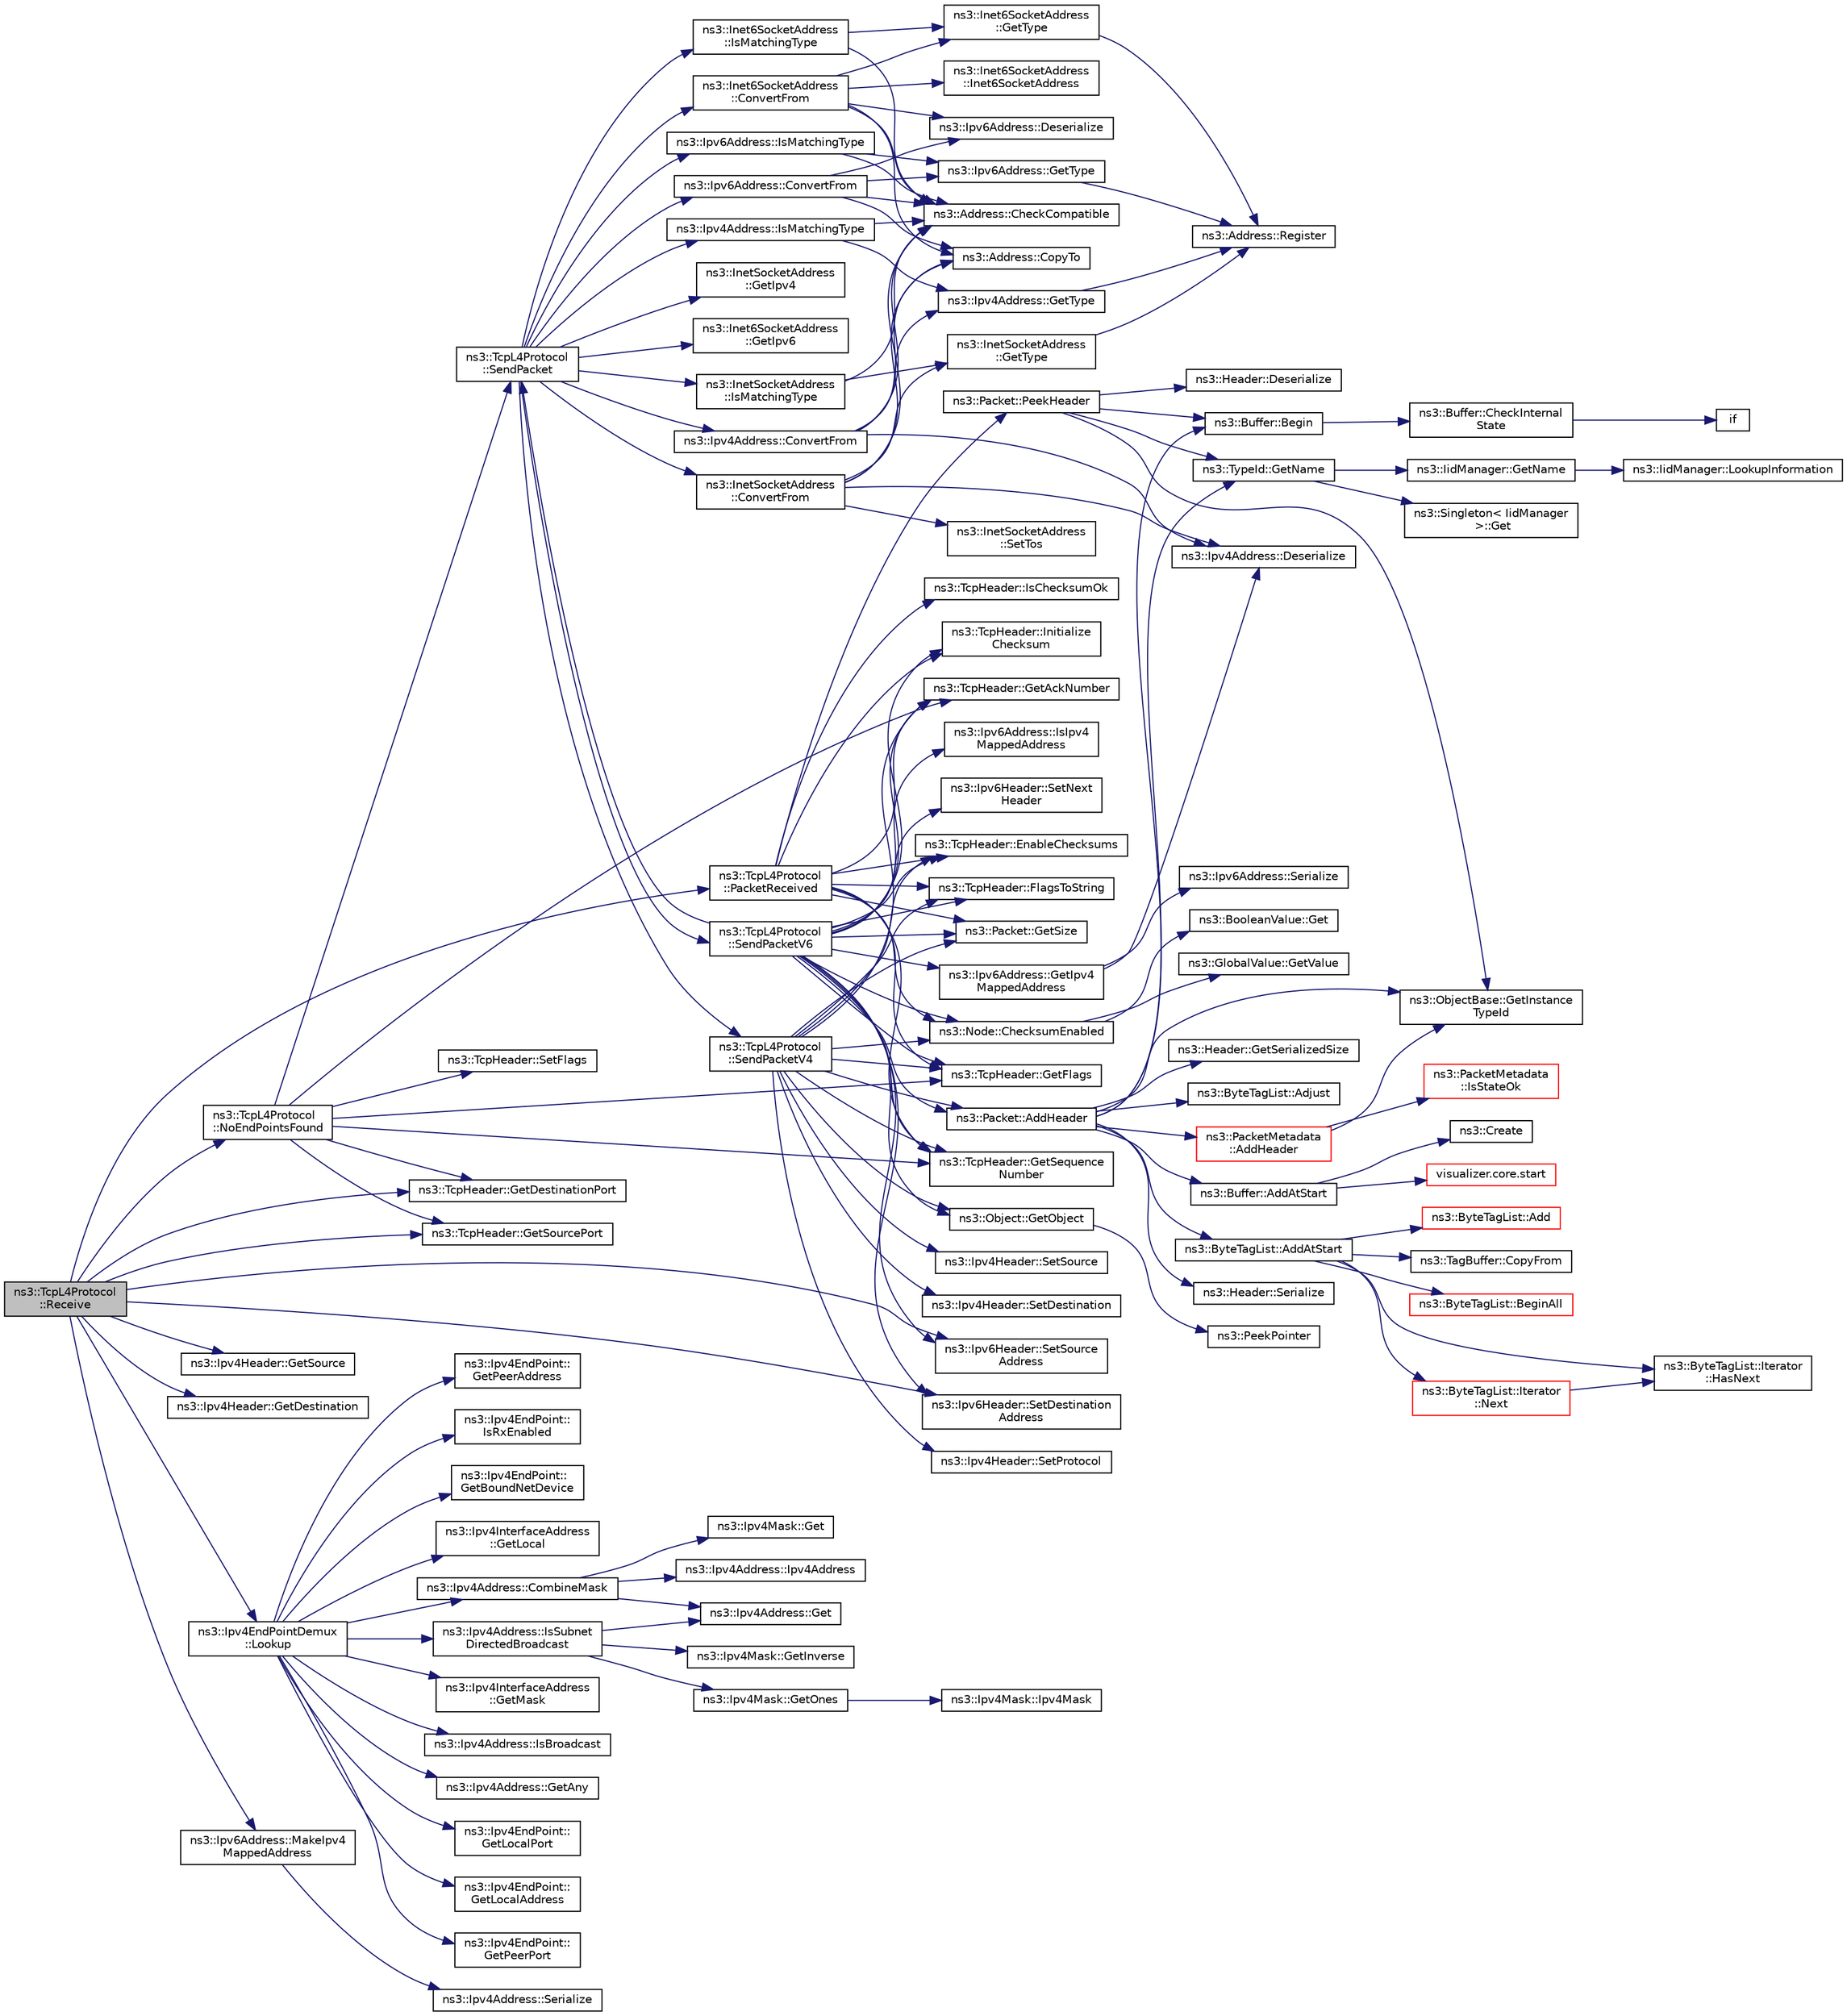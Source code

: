 digraph "ns3::TcpL4Protocol::Receive"
{
  edge [fontname="Helvetica",fontsize="10",labelfontname="Helvetica",labelfontsize="10"];
  node [fontname="Helvetica",fontsize="10",shape=record];
  rankdir="LR";
  Node1 [label="ns3::TcpL4Protocol\l::Receive",height=0.2,width=0.4,color="black", fillcolor="grey75", style="filled", fontcolor="black"];
  Node1 -> Node2 [color="midnightblue",fontsize="10",style="solid"];
  Node2 [label="ns3::TcpL4Protocol\l::PacketReceived",height=0.2,width=0.4,color="black", fillcolor="white", style="filled",URL="$df/dc9/classns3_1_1TcpL4Protocol.html#a3ff49ecbf02516282f7b8158819f432b",tooltip="Get the tcp header of the incoming packet and checks its checksum if needed. "];
  Node2 -> Node3 [color="midnightblue",fontsize="10",style="solid"];
  Node3 [label="ns3::Node::ChecksumEnabled",height=0.2,width=0.4,color="black", fillcolor="white", style="filled",URL="$dd/ded/classns3_1_1Node.html#a0515bfe9a3aeb6605d657ba855699815"];
  Node3 -> Node4 [color="midnightblue",fontsize="10",style="solid"];
  Node4 [label="ns3::GlobalValue::GetValue",height=0.2,width=0.4,color="black", fillcolor="white", style="filled",URL="$dc/d02/classns3_1_1GlobalValue.html#aa33773cb952ba3c285a03ae2c4769b84"];
  Node3 -> Node5 [color="midnightblue",fontsize="10",style="solid"];
  Node5 [label="ns3::BooleanValue::Get",height=0.2,width=0.4,color="black", fillcolor="white", style="filled",URL="$d5/d0c/classns3_1_1BooleanValue.html#a15d5d96abfd11676964f40859442ec12"];
  Node2 -> Node6 [color="midnightblue",fontsize="10",style="solid"];
  Node6 [label="ns3::TcpHeader::EnableChecksums",height=0.2,width=0.4,color="black", fillcolor="white", style="filled",URL="$d0/d46/classns3_1_1TcpHeader.html#adee6d50bbaaec31bd22e29a5cbf93ef8",tooltip="Enable checksum calculation for TCP. "];
  Node2 -> Node7 [color="midnightblue",fontsize="10",style="solid"];
  Node7 [label="ns3::TcpHeader::Initialize\lChecksum",height=0.2,width=0.4,color="black", fillcolor="white", style="filled",URL="$d0/d46/classns3_1_1TcpHeader.html#a7fad3c01c249e266ae3f447431661aac",tooltip="Initialize the TCP checksum. "];
  Node2 -> Node8 [color="midnightblue",fontsize="10",style="solid"];
  Node8 [label="ns3::Packet::PeekHeader",height=0.2,width=0.4,color="black", fillcolor="white", style="filled",URL="$dd/d7a/classns3_1_1Packet.html#aadc63487bea70945c418f4c3e9b81964",tooltip="Deserialize but does not remove the header from the internal buffer. s This method invokes Header::De..."];
  Node8 -> Node9 [color="midnightblue",fontsize="10",style="solid"];
  Node9 [label="ns3::Header::Deserialize",height=0.2,width=0.4,color="black", fillcolor="white", style="filled",URL="$d6/dae/classns3_1_1Header.html#a78be9400bb66b2a8543606f395ef5396"];
  Node8 -> Node10 [color="midnightblue",fontsize="10",style="solid"];
  Node10 [label="ns3::Buffer::Begin",height=0.2,width=0.4,color="black", fillcolor="white", style="filled",URL="$da/d85/classns3_1_1Buffer.html#a893d4bf50df13e730b6cd0fda91b967f"];
  Node10 -> Node11 [color="midnightblue",fontsize="10",style="solid"];
  Node11 [label="ns3::Buffer::CheckInternal\lState",height=0.2,width=0.4,color="black", fillcolor="white", style="filled",URL="$da/d85/classns3_1_1Buffer.html#a6202ce7f1ecc1fc7a14cc13017375d14",tooltip="Checks the internal buffer structures consistency. "];
  Node11 -> Node12 [color="midnightblue",fontsize="10",style="solid"];
  Node12 [label="if",height=0.2,width=0.4,color="black", fillcolor="white", style="filled",URL="$d8/d0e/loss__ITU1238_8m.html#a419d895abe1313c35fa353c93802647e"];
  Node8 -> Node13 [color="midnightblue",fontsize="10",style="solid"];
  Node13 [label="ns3::ObjectBase::GetInstance\lTypeId",height=0.2,width=0.4,color="black", fillcolor="white", style="filled",URL="$d2/dac/classns3_1_1ObjectBase.html#abe5b43a6f5b99a92a4c3122db31f06fb"];
  Node8 -> Node14 [color="midnightblue",fontsize="10",style="solid"];
  Node14 [label="ns3::TypeId::GetName",height=0.2,width=0.4,color="black", fillcolor="white", style="filled",URL="$d6/d11/classns3_1_1TypeId.html#aa3c41c79ae428b3cb396a9c6bb3ef314"];
  Node14 -> Node15 [color="midnightblue",fontsize="10",style="solid"];
  Node15 [label="ns3::Singleton\< IidManager\l \>::Get",height=0.2,width=0.4,color="black", fillcolor="white", style="filled",URL="$d8/d77/classns3_1_1Singleton.html#a80a2cd3c25a27ea72add7a9f7a141ffa"];
  Node14 -> Node16 [color="midnightblue",fontsize="10",style="solid"];
  Node16 [label="ns3::IidManager::GetName",height=0.2,width=0.4,color="black", fillcolor="white", style="filled",URL="$d4/d1c/classns3_1_1IidManager.html#a5d68d0f0f44594dcdec239dbdb5bf53c"];
  Node16 -> Node17 [color="midnightblue",fontsize="10",style="solid"];
  Node17 [label="ns3::IidManager::LookupInformation",height=0.2,width=0.4,color="black", fillcolor="white", style="filled",URL="$d4/d1c/classns3_1_1IidManager.html#a6b1f4ba2815dba27a377e8a8db2384cf"];
  Node2 -> Node18 [color="midnightblue",fontsize="10",style="solid"];
  Node18 [label="ns3::TcpHeader::GetSequence\lNumber",height=0.2,width=0.4,color="black", fillcolor="white", style="filled",URL="$d0/d46/classns3_1_1TcpHeader.html#a1081077eaf9bc64e9af909cebd128ae5",tooltip="Get the sequence number. "];
  Node2 -> Node19 [color="midnightblue",fontsize="10",style="solid"];
  Node19 [label="ns3::TcpHeader::GetAckNumber",height=0.2,width=0.4,color="black", fillcolor="white", style="filled",URL="$d0/d46/classns3_1_1TcpHeader.html#a76e832a86b88ffd2f23c2e246b8fa0f3",tooltip="Get the ACK number. "];
  Node2 -> Node20 [color="midnightblue",fontsize="10",style="solid"];
  Node20 [label="ns3::TcpHeader::FlagsToString",height=0.2,width=0.4,color="black", fillcolor="white", style="filled",URL="$d0/d46/classns3_1_1TcpHeader.html#aaaa261ca12b0fb50e45c7083cec88cff",tooltip="Converts an integer into a human readable list of Tcp flags. "];
  Node2 -> Node21 [color="midnightblue",fontsize="10",style="solid"];
  Node21 [label="ns3::TcpHeader::GetFlags",height=0.2,width=0.4,color="black", fillcolor="white", style="filled",URL="$d0/d46/classns3_1_1TcpHeader.html#a0d04c5620ee147d4e01d56b9530e8db1",tooltip="Get the flags. "];
  Node2 -> Node22 [color="midnightblue",fontsize="10",style="solid"];
  Node22 [label="ns3::Packet::GetSize",height=0.2,width=0.4,color="black", fillcolor="white", style="filled",URL="$dd/d7a/classns3_1_1Packet.html#a462855c9929954d4301a4edfe55f4f1c",tooltip="Returns the the size in bytes of the packet (including the zero-filled initial payload). "];
  Node2 -> Node23 [color="midnightblue",fontsize="10",style="solid"];
  Node23 [label="ns3::TcpHeader::IsChecksumOk",height=0.2,width=0.4,color="black", fillcolor="white", style="filled",URL="$d0/d46/classns3_1_1TcpHeader.html#a45ea6727fb985b78bc8e56969d208b5e",tooltip="Is the TCP checksum correct ? "];
  Node1 -> Node24 [color="midnightblue",fontsize="10",style="solid"];
  Node24 [label="ns3::Ipv4Header::GetSource",height=0.2,width=0.4,color="black", fillcolor="white", style="filled",URL="$d9/df1/classns3_1_1Ipv4Header.html#a350174921bb065f8f0e580d8b1dd4433"];
  Node1 -> Node25 [color="midnightblue",fontsize="10",style="solid"];
  Node25 [label="ns3::Ipv4Header::GetDestination",height=0.2,width=0.4,color="black", fillcolor="white", style="filled",URL="$d9/df1/classns3_1_1Ipv4Header.html#a6723c42237bab47f74dd3a0123a9c6d1"];
  Node1 -> Node26 [color="midnightblue",fontsize="10",style="solid"];
  Node26 [label="ns3::Ipv4EndPointDemux\l::Lookup",height=0.2,width=0.4,color="black", fillcolor="white", style="filled",URL="$d0/d61/classns3_1_1Ipv4EndPointDemux.html#acd458004b74ea330e9025ab874f2c1b1",tooltip="lookup for a match with all the parameters. "];
  Node26 -> Node27 [color="midnightblue",fontsize="10",style="solid"];
  Node27 [label="ns3::Ipv4EndPoint::\lGetLocalPort",height=0.2,width=0.4,color="black", fillcolor="white", style="filled",URL="$dd/d51/classns3_1_1Ipv4EndPoint.html#aab137f64770abf94f0b8a81217a0b106",tooltip="Get the local port. "];
  Node26 -> Node28 [color="midnightblue",fontsize="10",style="solid"];
  Node28 [label="ns3::Ipv4EndPoint::\lGetLocalAddress",height=0.2,width=0.4,color="black", fillcolor="white", style="filled",URL="$dd/d51/classns3_1_1Ipv4EndPoint.html#ae08283e26ace5880c3172ea5d803b6f8",tooltip="Get the local address. "];
  Node26 -> Node29 [color="midnightblue",fontsize="10",style="solid"];
  Node29 [label="ns3::Ipv4EndPoint::\lGetPeerPort",height=0.2,width=0.4,color="black", fillcolor="white", style="filled",URL="$dd/d51/classns3_1_1Ipv4EndPoint.html#a0954ccf4be313b3a2992894ae2baf1c6",tooltip="Get the peer port. "];
  Node26 -> Node30 [color="midnightblue",fontsize="10",style="solid"];
  Node30 [label="ns3::Ipv4EndPoint::\lGetPeerAddress",height=0.2,width=0.4,color="black", fillcolor="white", style="filled",URL="$dd/d51/classns3_1_1Ipv4EndPoint.html#a3faf5ec4dce2e951a6ade79758e2075d",tooltip="Get the peer address. "];
  Node26 -> Node31 [color="midnightblue",fontsize="10",style="solid"];
  Node31 [label="ns3::Ipv4EndPoint::\lIsRxEnabled",height=0.2,width=0.4,color="black", fillcolor="white", style="filled",URL="$dd/d51/classns3_1_1Ipv4EndPoint.html#ac44ebf66d12180a1885e525d44c3d13f",tooltip="Checks if the endpoint can receive packets. "];
  Node26 -> Node32 [color="midnightblue",fontsize="10",style="solid"];
  Node32 [label="ns3::Ipv4EndPoint::\lGetBoundNetDevice",height=0.2,width=0.4,color="black", fillcolor="white", style="filled",URL="$dd/d51/classns3_1_1Ipv4EndPoint.html#a888c2b9d781f6834223c516c1f9f60ae",tooltip="Returns socket&#39;s bound netdevice, if any. "];
  Node26 -> Node33 [color="midnightblue",fontsize="10",style="solid"];
  Node33 [label="ns3::Ipv4InterfaceAddress\l::GetLocal",height=0.2,width=0.4,color="black", fillcolor="white", style="filled",URL="$d4/d16/classns3_1_1Ipv4InterfaceAddress.html#a716a425049f48b9fe6e38868b1f413f6",tooltip="Get the local address. "];
  Node26 -> Node34 [color="midnightblue",fontsize="10",style="solid"];
  Node34 [label="ns3::Ipv4Address::CombineMask",height=0.2,width=0.4,color="black", fillcolor="white", style="filled",URL="$de/d55/classns3_1_1Ipv4Address.html#abc9bf1629800f0809d97dfd8b5c38bc7",tooltip="Combine this address with a network mask. "];
  Node34 -> Node35 [color="midnightblue",fontsize="10",style="solid"];
  Node35 [label="ns3::Ipv4Address::Ipv4Address",height=0.2,width=0.4,color="black", fillcolor="white", style="filled",URL="$de/d55/classns3_1_1Ipv4Address.html#aaabb51dd481f4b6908afd72affc49b20"];
  Node34 -> Node36 [color="midnightblue",fontsize="10",style="solid"];
  Node36 [label="ns3::Ipv4Address::Get",height=0.2,width=0.4,color="black", fillcolor="white", style="filled",URL="$de/d55/classns3_1_1Ipv4Address.html#ae65810a69898982e927b83660d3bc4d8"];
  Node34 -> Node37 [color="midnightblue",fontsize="10",style="solid"];
  Node37 [label="ns3::Ipv4Mask::Get",height=0.2,width=0.4,color="black", fillcolor="white", style="filled",URL="$d5/df8/classns3_1_1Ipv4Mask.html#ac557d10d9807bbc022ed64e2b929b2db"];
  Node26 -> Node38 [color="midnightblue",fontsize="10",style="solid"];
  Node38 [label="ns3::Ipv4InterfaceAddress\l::GetMask",height=0.2,width=0.4,color="black", fillcolor="white", style="filled",URL="$d4/d16/classns3_1_1Ipv4InterfaceAddress.html#a6b854be0dc6cd68dacaea8b8037cbc62",tooltip="Get the network mask. "];
  Node26 -> Node39 [color="midnightblue",fontsize="10",style="solid"];
  Node39 [label="ns3::Ipv4Address::IsSubnet\lDirectedBroadcast",height=0.2,width=0.4,color="black", fillcolor="white", style="filled",URL="$de/d55/classns3_1_1Ipv4Address.html#a7ffcabe8733abc82ed0ff1ff40e6b4a7",tooltip="Generate subnet-directed broadcast address corresponding to mask. "];
  Node39 -> Node40 [color="midnightblue",fontsize="10",style="solid"];
  Node40 [label="ns3::Ipv4Mask::GetOnes",height=0.2,width=0.4,color="black", fillcolor="white", style="filled",URL="$d5/df8/classns3_1_1Ipv4Mask.html#af712cbdf28c039025d4aa45fa7e243dd"];
  Node40 -> Node41 [color="midnightblue",fontsize="10",style="solid"];
  Node41 [label="ns3::Ipv4Mask::Ipv4Mask",height=0.2,width=0.4,color="black", fillcolor="white", style="filled",URL="$d5/df8/classns3_1_1Ipv4Mask.html#a4f877fcb3423f63debab168c83213627"];
  Node39 -> Node36 [color="midnightblue",fontsize="10",style="solid"];
  Node39 -> Node42 [color="midnightblue",fontsize="10",style="solid"];
  Node42 [label="ns3::Ipv4Mask::GetInverse",height=0.2,width=0.4,color="black", fillcolor="white", style="filled",URL="$d5/df8/classns3_1_1Ipv4Mask.html#a80eff325becf2f5d3b3ecd77e3ff33fd",tooltip="Return the inverse mask in host order. "];
  Node26 -> Node43 [color="midnightblue",fontsize="10",style="solid"];
  Node43 [label="ns3::Ipv4Address::IsBroadcast",height=0.2,width=0.4,color="black", fillcolor="white", style="filled",URL="$de/d55/classns3_1_1Ipv4Address.html#acff8d940bf4cc9282cf67c75eb9d777f"];
  Node26 -> Node44 [color="midnightblue",fontsize="10",style="solid"];
  Node44 [label="ns3::Ipv4Address::GetAny",height=0.2,width=0.4,color="black", fillcolor="white", style="filled",URL="$de/d55/classns3_1_1Ipv4Address.html#a7a39b330c8e701183a411d5779fca1a4"];
  Node1 -> Node45 [color="midnightblue",fontsize="10",style="solid"];
  Node45 [label="ns3::TcpHeader::GetDestinationPort",height=0.2,width=0.4,color="black", fillcolor="white", style="filled",URL="$d0/d46/classns3_1_1TcpHeader.html#ae974488dcfbd68c5b99a731d8fe63771",tooltip="Get the destination port. "];
  Node1 -> Node46 [color="midnightblue",fontsize="10",style="solid"];
  Node46 [label="ns3::TcpHeader::GetSourcePort",height=0.2,width=0.4,color="black", fillcolor="white", style="filled",URL="$d0/d46/classns3_1_1TcpHeader.html#a3300d2c712ce38896520f12f185542cb",tooltip="Get the source port. "];
  Node1 -> Node47 [color="midnightblue",fontsize="10",style="solid"];
  Node47 [label="ns3::Ipv6Address::MakeIpv4\lMappedAddress",height=0.2,width=0.4,color="black", fillcolor="white", style="filled",URL="$d5/de6/classns3_1_1Ipv6Address.html#ae2db372827002d9791dec4edb6925021",tooltip="Make the Ipv4-mapped IPv6 address. "];
  Node47 -> Node48 [color="midnightblue",fontsize="10",style="solid"];
  Node48 [label="ns3::Ipv4Address::Serialize",height=0.2,width=0.4,color="black", fillcolor="white", style="filled",URL="$de/d55/classns3_1_1Ipv4Address.html#afa8e7c9d7347c91dfcf5dab3f4a71a2b"];
  Node1 -> Node49 [color="midnightblue",fontsize="10",style="solid"];
  Node49 [label="ns3::Ipv6Header::SetSource\lAddress",height=0.2,width=0.4,color="black", fillcolor="white", style="filled",URL="$d8/d5d/classns3_1_1Ipv6Header.html#aa0c5fe268a9a8096dfe9d4f7147241ab",tooltip="Set the \"Source address\" field. "];
  Node1 -> Node50 [color="midnightblue",fontsize="10",style="solid"];
  Node50 [label="ns3::Ipv6Header::SetDestination\lAddress",height=0.2,width=0.4,color="black", fillcolor="white", style="filled",URL="$d8/d5d/classns3_1_1Ipv6Header.html#af42a4936f1f94fa012dfd33e3d5d9e9a",tooltip="Set the \"Destination address\" field. "];
  Node1 -> Node51 [color="midnightblue",fontsize="10",style="solid"];
  Node51 [label="ns3::TcpL4Protocol\l::NoEndPointsFound",height=0.2,width=0.4,color="black", fillcolor="white", style="filled",URL="$df/dc9/classns3_1_1TcpL4Protocol.html#a16c65189190c60da860bc60681c01324",tooltip="Check if RST packet should be sent, and in case, send it. "];
  Node51 -> Node21 [color="midnightblue",fontsize="10",style="solid"];
  Node51 -> Node52 [color="midnightblue",fontsize="10",style="solid"];
  Node52 [label="ns3::TcpHeader::SetFlags",height=0.2,width=0.4,color="black", fillcolor="white", style="filled",URL="$d0/d46/classns3_1_1TcpHeader.html#a6574356013e9c62b4543486f640f6be6",tooltip="Set flags of the header. "];
  Node51 -> Node19 [color="midnightblue",fontsize="10",style="solid"];
  Node51 -> Node18 [color="midnightblue",fontsize="10",style="solid"];
  Node51 -> Node45 [color="midnightblue",fontsize="10",style="solid"];
  Node51 -> Node46 [color="midnightblue",fontsize="10",style="solid"];
  Node51 -> Node53 [color="midnightblue",fontsize="10",style="solid"];
  Node53 [label="ns3::TcpL4Protocol\l::SendPacket",height=0.2,width=0.4,color="black", fillcolor="white", style="filled",URL="$df/dc9/classns3_1_1TcpL4Protocol.html#a622217854cad6fdfd562f42a6731ba6c",tooltip="Send a packet via TCP (IP-agnostic) "];
  Node53 -> Node54 [color="midnightblue",fontsize="10",style="solid"];
  Node54 [label="ns3::Ipv4Address::IsMatchingType",height=0.2,width=0.4,color="black", fillcolor="white", style="filled",URL="$de/d55/classns3_1_1Ipv4Address.html#a7129db5e08739783b300976d28c0ced3"];
  Node54 -> Node55 [color="midnightblue",fontsize="10",style="solid"];
  Node55 [label="ns3::Address::CheckCompatible",height=0.2,width=0.4,color="black", fillcolor="white", style="filled",URL="$d2/d5f/classns3_1_1Address.html#a38688466338cf075e21fe45f7207c51f"];
  Node54 -> Node56 [color="midnightblue",fontsize="10",style="solid"];
  Node56 [label="ns3::Ipv4Address::GetType",height=0.2,width=0.4,color="black", fillcolor="white", style="filled",URL="$de/d55/classns3_1_1Ipv4Address.html#a2553c778aff2c45c06f03d520cf2a102",tooltip="Get the underlying address type (automatically assigned). "];
  Node56 -> Node57 [color="midnightblue",fontsize="10",style="solid"];
  Node57 [label="ns3::Address::Register",height=0.2,width=0.4,color="black", fillcolor="white", style="filled",URL="$d2/d5f/classns3_1_1Address.html#a75d239c79bb3c39d64a8db4f2d3d9b20"];
  Node53 -> Node58 [color="midnightblue",fontsize="10",style="solid"];
  Node58 [label="ns3::TcpL4Protocol\l::SendPacketV4",height=0.2,width=0.4,color="black", fillcolor="white", style="filled",URL="$df/dc9/classns3_1_1TcpL4Protocol.html#ae57806dce4847383a27e329656e77e14",tooltip="Send a packet via TCP (IPv4) "];
  Node58 -> Node18 [color="midnightblue",fontsize="10",style="solid"];
  Node58 -> Node19 [color="midnightblue",fontsize="10",style="solid"];
  Node58 -> Node20 [color="midnightblue",fontsize="10",style="solid"];
  Node58 -> Node21 [color="midnightblue",fontsize="10",style="solid"];
  Node58 -> Node22 [color="midnightblue",fontsize="10",style="solid"];
  Node58 -> Node3 [color="midnightblue",fontsize="10",style="solid"];
  Node58 -> Node6 [color="midnightblue",fontsize="10",style="solid"];
  Node58 -> Node59 [color="midnightblue",fontsize="10",style="solid"];
  Node59 [label="ns3::Packet::AddHeader",height=0.2,width=0.4,color="black", fillcolor="white", style="filled",URL="$dd/d7a/classns3_1_1Packet.html#a465108c595a0bc592095cbcab1832ed8",tooltip="Add header to this packet. "];
  Node59 -> Node60 [color="midnightblue",fontsize="10",style="solid"];
  Node60 [label="ns3::Header::GetSerializedSize",height=0.2,width=0.4,color="black", fillcolor="white", style="filled",URL="$d6/dae/classns3_1_1Header.html#a6ef0497eabc1b1fb0ad42738eb73f934"];
  Node59 -> Node13 [color="midnightblue",fontsize="10",style="solid"];
  Node59 -> Node14 [color="midnightblue",fontsize="10",style="solid"];
  Node59 -> Node61 [color="midnightblue",fontsize="10",style="solid"];
  Node61 [label="ns3::Buffer::AddAtStart",height=0.2,width=0.4,color="black", fillcolor="white", style="filled",URL="$da/d85/classns3_1_1Buffer.html#a8abd8164c3671d3dadc98fc66fade7b1"];
  Node61 -> Node62 [color="midnightblue",fontsize="10",style="solid"];
  Node62 [label="visualizer.core.start",height=0.2,width=0.4,color="red", fillcolor="white", style="filled",URL="$df/d6c/namespacevisualizer_1_1core.html#a2a35e5d8a34af358b508dac8635754e0"];
  Node61 -> Node63 [color="midnightblue",fontsize="10",style="solid"];
  Node63 [label="ns3::Create",height=0.2,width=0.4,color="black", fillcolor="white", style="filled",URL="$d2/df2/group__ptr.html#ga0406dd2d929ceac05ce39d4579fa3e4b"];
  Node59 -> Node64 [color="midnightblue",fontsize="10",style="solid"];
  Node64 [label="ns3::ByteTagList::Adjust",height=0.2,width=0.4,color="black", fillcolor="white", style="filled",URL="$dd/d64/classns3_1_1ByteTagList.html#a1fec06d7e6daaf8039cf2a148e4090f2"];
  Node59 -> Node65 [color="midnightblue",fontsize="10",style="solid"];
  Node65 [label="ns3::ByteTagList::AddAtStart",height=0.2,width=0.4,color="black", fillcolor="white", style="filled",URL="$dd/d64/classns3_1_1ByteTagList.html#acb4563fbe4299c55af41ba7a166b71d5"];
  Node65 -> Node66 [color="midnightblue",fontsize="10",style="solid"];
  Node66 [label="ns3::ByteTagList::BeginAll",height=0.2,width=0.4,color="red", fillcolor="white", style="filled",URL="$dd/d64/classns3_1_1ByteTagList.html#ac4f33846ef6a84a64ede38b2de1564ba",tooltip="Returns an iterator pointing to the very first tag in this list. "];
  Node65 -> Node67 [color="midnightblue",fontsize="10",style="solid"];
  Node67 [label="ns3::ByteTagList::Iterator\l::HasNext",height=0.2,width=0.4,color="black", fillcolor="white", style="filled",URL="$de/dc7/classns3_1_1ByteTagList_1_1Iterator.html#aa1c5eb37f289d0eef8dfaf687498eaec",tooltip="Used to determine if the iterator is at the end of the byteTagList. "];
  Node65 -> Node68 [color="midnightblue",fontsize="10",style="solid"];
  Node68 [label="ns3::ByteTagList::Iterator\l::Next",height=0.2,width=0.4,color="red", fillcolor="white", style="filled",URL="$de/dc7/classns3_1_1ByteTagList_1_1Iterator.html#af521864d800baab1d9c5262f59ce4433",tooltip="Returns the next Item from the ByteTagList. "];
  Node68 -> Node67 [color="midnightblue",fontsize="10",style="solid"];
  Node65 -> Node69 [color="midnightblue",fontsize="10",style="solid"];
  Node69 [label="ns3::ByteTagList::Add",height=0.2,width=0.4,color="red", fillcolor="white", style="filled",URL="$dd/d64/classns3_1_1ByteTagList.html#ac970192e923afc561a304d17af4b8a52"];
  Node65 -> Node70 [color="midnightblue",fontsize="10",style="solid"];
  Node70 [label="ns3::TagBuffer::CopyFrom",height=0.2,width=0.4,color="black", fillcolor="white", style="filled",URL="$d6/ded/classns3_1_1TagBuffer.html#afe07a9e117449ff5b5d5857291671349",tooltip="Copy the nternal structure of another TagBuffer. "];
  Node59 -> Node71 [color="midnightblue",fontsize="10",style="solid"];
  Node71 [label="ns3::Header::Serialize",height=0.2,width=0.4,color="black", fillcolor="white", style="filled",URL="$d6/dae/classns3_1_1Header.html#afb61f1aac69ff8349a6bfe521fab5404"];
  Node59 -> Node10 [color="midnightblue",fontsize="10",style="solid"];
  Node59 -> Node72 [color="midnightblue",fontsize="10",style="solid"];
  Node72 [label="ns3::PacketMetadata\l::AddHeader",height=0.2,width=0.4,color="red", fillcolor="white", style="filled",URL="$d1/db1/classns3_1_1PacketMetadata.html#abdce736c4c5f647242f0808c0d2f9249",tooltip="Add an header. "];
  Node72 -> Node73 [color="midnightblue",fontsize="10",style="solid"];
  Node73 [label="ns3::PacketMetadata\l::IsStateOk",height=0.2,width=0.4,color="red", fillcolor="white", style="filled",URL="$d1/db1/classns3_1_1PacketMetadata.html#a208d3163e28704438cdd4d30318e489c",tooltip="Check if the metadata state is ok. "];
  Node72 -> Node13 [color="midnightblue",fontsize="10",style="solid"];
  Node58 -> Node74 [color="midnightblue",fontsize="10",style="solid"];
  Node74 [label="ns3::Object::GetObject",height=0.2,width=0.4,color="black", fillcolor="white", style="filled",URL="$d9/d77/classns3_1_1Object.html#a13e18c00017096c8381eb651d5bd0783"];
  Node74 -> Node75 [color="midnightblue",fontsize="10",style="solid"];
  Node75 [label="ns3::PeekPointer",height=0.2,width=0.4,color="black", fillcolor="white", style="filled",URL="$d7/d2e/namespacens3.html#af2a7557fe9afdd98d8f6f8f6e412cf5a"];
  Node58 -> Node76 [color="midnightblue",fontsize="10",style="solid"];
  Node76 [label="ns3::Ipv4Header::SetSource",height=0.2,width=0.4,color="black", fillcolor="white", style="filled",URL="$d9/df1/classns3_1_1Ipv4Header.html#af3c8c140e302ec4aa1dc885ce1dcc070"];
  Node58 -> Node77 [color="midnightblue",fontsize="10",style="solid"];
  Node77 [label="ns3::Ipv4Header::SetDestination",height=0.2,width=0.4,color="black", fillcolor="white", style="filled",URL="$d9/df1/classns3_1_1Ipv4Header.html#a154e584fb5418de7a5ce34dbb852de02"];
  Node58 -> Node78 [color="midnightblue",fontsize="10",style="solid"];
  Node78 [label="ns3::Ipv4Header::SetProtocol",height=0.2,width=0.4,color="black", fillcolor="white", style="filled",URL="$d9/df1/classns3_1_1Ipv4Header.html#aca424df8132b7717fb4c315fcb4ce4bf"];
  Node53 -> Node79 [color="midnightblue",fontsize="10",style="solid"];
  Node79 [label="ns3::Ipv4Address::ConvertFrom",height=0.2,width=0.4,color="black", fillcolor="white", style="filled",URL="$de/d55/classns3_1_1Ipv4Address.html#a5fd4a8f0f7bb75e35dad3d401ef4cbc1"];
  Node79 -> Node55 [color="midnightblue",fontsize="10",style="solid"];
  Node79 -> Node56 [color="midnightblue",fontsize="10",style="solid"];
  Node79 -> Node80 [color="midnightblue",fontsize="10",style="solid"];
  Node80 [label="ns3::Address::CopyTo",height=0.2,width=0.4,color="black", fillcolor="white", style="filled",URL="$d2/d5f/classns3_1_1Address.html#a6d2f5089f145dc5ce1e20abc263d511d",tooltip="Copy the address bytes into a buffer. "];
  Node79 -> Node81 [color="midnightblue",fontsize="10",style="solid"];
  Node81 [label="ns3::Ipv4Address::Deserialize",height=0.2,width=0.4,color="black", fillcolor="white", style="filled",URL="$de/d55/classns3_1_1Ipv4Address.html#ac6e205258d95465ce51c148e51590760"];
  Node53 -> Node82 [color="midnightblue",fontsize="10",style="solid"];
  Node82 [label="ns3::Ipv6Address::IsMatchingType",height=0.2,width=0.4,color="black", fillcolor="white", style="filled",URL="$d5/de6/classns3_1_1Ipv6Address.html#adbe329370b5a8f7c0f48659d6439dfd1",tooltip="If the Address matches the type. "];
  Node82 -> Node55 [color="midnightblue",fontsize="10",style="solid"];
  Node82 -> Node83 [color="midnightblue",fontsize="10",style="solid"];
  Node83 [label="ns3::Ipv6Address::GetType",height=0.2,width=0.4,color="black", fillcolor="white", style="filled",URL="$d5/de6/classns3_1_1Ipv6Address.html#ae6c0f721d13686cbeabe6f377d48b2f9",tooltip="Return the Type of address. "];
  Node83 -> Node57 [color="midnightblue",fontsize="10",style="solid"];
  Node53 -> Node84 [color="midnightblue",fontsize="10",style="solid"];
  Node84 [label="ns3::TcpL4Protocol\l::SendPacketV6",height=0.2,width=0.4,color="black", fillcolor="white", style="filled",URL="$df/dc9/classns3_1_1TcpL4Protocol.html#a12831eb88c02c37b3cf42cdda814cd19",tooltip="Send a packet via TCP (IPv6) "];
  Node84 -> Node18 [color="midnightblue",fontsize="10",style="solid"];
  Node84 -> Node19 [color="midnightblue",fontsize="10",style="solid"];
  Node84 -> Node20 [color="midnightblue",fontsize="10",style="solid"];
  Node84 -> Node21 [color="midnightblue",fontsize="10",style="solid"];
  Node84 -> Node22 [color="midnightblue",fontsize="10",style="solid"];
  Node84 -> Node85 [color="midnightblue",fontsize="10",style="solid"];
  Node85 [label="ns3::Ipv6Address::IsIpv4\lMappedAddress",height=0.2,width=0.4,color="black", fillcolor="white", style="filled",URL="$d5/de6/classns3_1_1Ipv6Address.html#a2317c35991225feaaaa6fbd5d0711a65",tooltip="If the address is an IPv4-mapped address. "];
  Node84 -> Node53 [color="midnightblue",fontsize="10",style="solid"];
  Node84 -> Node86 [color="midnightblue",fontsize="10",style="solid"];
  Node86 [label="ns3::Ipv6Address::GetIpv4\lMappedAddress",height=0.2,width=0.4,color="black", fillcolor="white", style="filled",URL="$d5/de6/classns3_1_1Ipv6Address.html#ac3d2ec50a06a177d143eb69bb0d2d5df",tooltip="Return the Ipv4 address. "];
  Node86 -> Node87 [color="midnightblue",fontsize="10",style="solid"];
  Node87 [label="ns3::Ipv6Address::Serialize",height=0.2,width=0.4,color="black", fillcolor="white", style="filled",URL="$d5/de6/classns3_1_1Ipv6Address.html#adf5b453892de2893a371380ab299db88",tooltip="Serialize this address to a 16-byte buffer. "];
  Node86 -> Node81 [color="midnightblue",fontsize="10",style="solid"];
  Node84 -> Node3 [color="midnightblue",fontsize="10",style="solid"];
  Node84 -> Node6 [color="midnightblue",fontsize="10",style="solid"];
  Node84 -> Node7 [color="midnightblue",fontsize="10",style="solid"];
  Node84 -> Node59 [color="midnightblue",fontsize="10",style="solid"];
  Node84 -> Node74 [color="midnightblue",fontsize="10",style="solid"];
  Node84 -> Node49 [color="midnightblue",fontsize="10",style="solid"];
  Node84 -> Node50 [color="midnightblue",fontsize="10",style="solid"];
  Node84 -> Node88 [color="midnightblue",fontsize="10",style="solid"];
  Node88 [label="ns3::Ipv6Header::SetNext\lHeader",height=0.2,width=0.4,color="black", fillcolor="white", style="filled",URL="$d8/d5d/classns3_1_1Ipv6Header.html#add71fca40c6bf671bcc1403557a0852d",tooltip="Set the \"Next header\" field. "];
  Node53 -> Node89 [color="midnightblue",fontsize="10",style="solid"];
  Node89 [label="ns3::Ipv6Address::ConvertFrom",height=0.2,width=0.4,color="black", fillcolor="white", style="filled",URL="$d5/de6/classns3_1_1Ipv6Address.html#ac00bc221a0b226b2090d05468aec4b79",tooltip="Convert the Address object into an Ipv6Address ones. "];
  Node89 -> Node55 [color="midnightblue",fontsize="10",style="solid"];
  Node89 -> Node83 [color="midnightblue",fontsize="10",style="solid"];
  Node89 -> Node80 [color="midnightblue",fontsize="10",style="solid"];
  Node89 -> Node90 [color="midnightblue",fontsize="10",style="solid"];
  Node90 [label="ns3::Ipv6Address::Deserialize",height=0.2,width=0.4,color="black", fillcolor="white", style="filled",URL="$d5/de6/classns3_1_1Ipv6Address.html#a5c6a183643ab8f7371bd490ac22c4ffc",tooltip="Deserialize this address. "];
  Node53 -> Node91 [color="midnightblue",fontsize="10",style="solid"];
  Node91 [label="ns3::InetSocketAddress\l::IsMatchingType",height=0.2,width=0.4,color="black", fillcolor="white", style="filled",URL="$d0/dfc/classns3_1_1InetSocketAddress.html#a9426766e34e928ce5dbdbeb9563a10df"];
  Node91 -> Node55 [color="midnightblue",fontsize="10",style="solid"];
  Node91 -> Node92 [color="midnightblue",fontsize="10",style="solid"];
  Node92 [label="ns3::InetSocketAddress\l::GetType",height=0.2,width=0.4,color="black", fillcolor="white", style="filled",URL="$d0/dfc/classns3_1_1InetSocketAddress.html#ae194de8f5f1884e3b755179891d20bba",tooltip="Get the underlying address type (automatically assigned). "];
  Node92 -> Node57 [color="midnightblue",fontsize="10",style="solid"];
  Node53 -> Node93 [color="midnightblue",fontsize="10",style="solid"];
  Node93 [label="ns3::InetSocketAddress\l::ConvertFrom",height=0.2,width=0.4,color="black", fillcolor="white", style="filled",URL="$d0/dfc/classns3_1_1InetSocketAddress.html#ade776b1109e7b9a7be0b22ced49931e3",tooltip="Returns an InetSocketAddress which corresponds to the input Address. "];
  Node93 -> Node55 [color="midnightblue",fontsize="10",style="solid"];
  Node93 -> Node92 [color="midnightblue",fontsize="10",style="solid"];
  Node93 -> Node80 [color="midnightblue",fontsize="10",style="solid"];
  Node93 -> Node81 [color="midnightblue",fontsize="10",style="solid"];
  Node93 -> Node94 [color="midnightblue",fontsize="10",style="solid"];
  Node94 [label="ns3::InetSocketAddress\l::SetTos",height=0.2,width=0.4,color="black", fillcolor="white", style="filled",URL="$d0/dfc/classns3_1_1InetSocketAddress.html#a574001030dfb21d2963b2b4da081889d"];
  Node53 -> Node95 [color="midnightblue",fontsize="10",style="solid"];
  Node95 [label="ns3::InetSocketAddress\l::GetIpv4",height=0.2,width=0.4,color="black", fillcolor="white", style="filled",URL="$d0/dfc/classns3_1_1InetSocketAddress.html#a925d5288448467062884ce0363a63658"];
  Node53 -> Node96 [color="midnightblue",fontsize="10",style="solid"];
  Node96 [label="ns3::Inet6SocketAddress\l::IsMatchingType",height=0.2,width=0.4,color="black", fillcolor="white", style="filled",URL="$d7/d31/classns3_1_1Inet6SocketAddress.html#a4d928c54affbfb530a12076d6d7e0540",tooltip="If the address match. "];
  Node96 -> Node55 [color="midnightblue",fontsize="10",style="solid"];
  Node96 -> Node97 [color="midnightblue",fontsize="10",style="solid"];
  Node97 [label="ns3::Inet6SocketAddress\l::GetType",height=0.2,width=0.4,color="black", fillcolor="white", style="filled",URL="$d7/d31/classns3_1_1Inet6SocketAddress.html#a92ecdd9962a0384fd374be86d6a18060",tooltip="Get the type. "];
  Node97 -> Node57 [color="midnightblue",fontsize="10",style="solid"];
  Node53 -> Node98 [color="midnightblue",fontsize="10",style="solid"];
  Node98 [label="ns3::Inet6SocketAddress\l::ConvertFrom",height=0.2,width=0.4,color="black", fillcolor="white", style="filled",URL="$d7/d31/classns3_1_1Inet6SocketAddress.html#a2177c66e1bcf17c85dcffb9d2a971f5a",tooltip="Convert the address to a InetSocketAddress. "];
  Node98 -> Node55 [color="midnightblue",fontsize="10",style="solid"];
  Node98 -> Node97 [color="midnightblue",fontsize="10",style="solid"];
  Node98 -> Node80 [color="midnightblue",fontsize="10",style="solid"];
  Node98 -> Node90 [color="midnightblue",fontsize="10",style="solid"];
  Node98 -> Node99 [color="midnightblue",fontsize="10",style="solid"];
  Node99 [label="ns3::Inet6SocketAddress\l::Inet6SocketAddress",height=0.2,width=0.4,color="black", fillcolor="white", style="filled",URL="$d7/d31/classns3_1_1Inet6SocketAddress.html#a33435953a9ae4930e4cb4d8fbe592709",tooltip="Constructor. "];
  Node53 -> Node100 [color="midnightblue",fontsize="10",style="solid"];
  Node100 [label="ns3::Inet6SocketAddress\l::GetIpv6",height=0.2,width=0.4,color="black", fillcolor="white", style="filled",URL="$d7/d31/classns3_1_1Inet6SocketAddress.html#a19c83458e1e61d5accd19bec5afb254e",tooltip="Get the IPv6 address. "];
}
